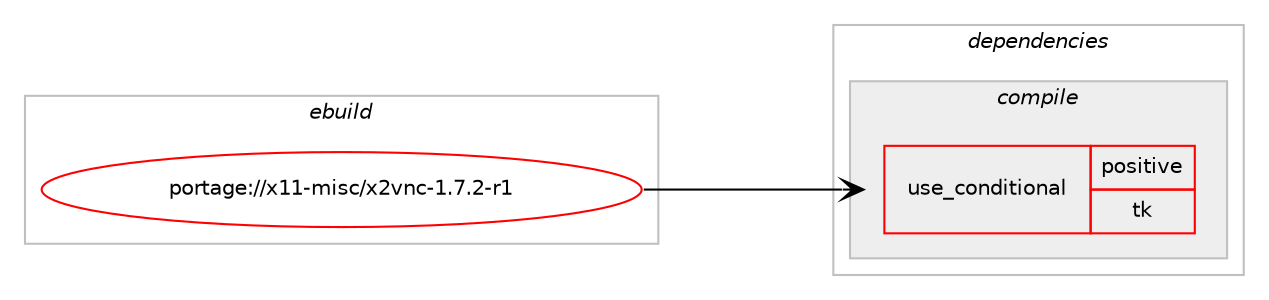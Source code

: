 digraph prolog {

# *************
# Graph options
# *************

newrank=true;
concentrate=true;
compound=true;
graph [rankdir=LR,fontname=Helvetica,fontsize=10,ranksep=1.5];#, ranksep=2.5, nodesep=0.2];
edge  [arrowhead=vee];
node  [fontname=Helvetica,fontsize=10];

# **********
# The ebuild
# **********

subgraph cluster_leftcol {
color=gray;
rank=same;
label=<<i>ebuild</i>>;
id [label="portage://x11-misc/x2vnc-1.7.2-r1", color=red, width=4, href="../x11-misc/x2vnc-1.7.2-r1.svg"];
}

# ****************
# The dependencies
# ****************

subgraph cluster_midcol {
color=gray;
label=<<i>dependencies</i>>;
subgraph cluster_compile {
fillcolor="#eeeeee";
style=filled;
label=<<i>compile</i>>;
subgraph cond2914 {
dependency4617 [label=<<TABLE BORDER="0" CELLBORDER="1" CELLSPACING="0" CELLPADDING="4"><TR><TD ROWSPAN="3" CELLPADDING="10">use_conditional</TD></TR><TR><TD>positive</TD></TR><TR><TD>tk</TD></TR></TABLE>>, shape=none, color=red];
# *** BEGIN UNKNOWN DEPENDENCY TYPE (TODO) ***
# dependency4617 -> package_dependency(portage://x11-misc/x2vnc-1.7.2-r1,install,no,dev-tcltk,expect,none,[,,],[],[])
# *** END UNKNOWN DEPENDENCY TYPE (TODO) ***

}
id:e -> dependency4617:w [weight=20,style="solid",arrowhead="vee"];
# *** BEGIN UNKNOWN DEPENDENCY TYPE (TODO) ***
# id -> package_dependency(portage://x11-misc/x2vnc-1.7.2-r1,install,no,x11-base,xorg-proto,none,[,,],[],[])
# *** END UNKNOWN DEPENDENCY TYPE (TODO) ***

# *** BEGIN UNKNOWN DEPENDENCY TYPE (TODO) ***
# id -> package_dependency(portage://x11-misc/x2vnc-1.7.2-r1,install,no,x11-libs,libX11,none,[,,],[],[])
# *** END UNKNOWN DEPENDENCY TYPE (TODO) ***

# *** BEGIN UNKNOWN DEPENDENCY TYPE (TODO) ***
# id -> package_dependency(portage://x11-misc/x2vnc-1.7.2-r1,install,no,x11-libs,libXScrnSaver,none,[,,],[],[])
# *** END UNKNOWN DEPENDENCY TYPE (TODO) ***

# *** BEGIN UNKNOWN DEPENDENCY TYPE (TODO) ***
# id -> package_dependency(portage://x11-misc/x2vnc-1.7.2-r1,install,no,x11-libs,libXext,none,[,,],[],[])
# *** END UNKNOWN DEPENDENCY TYPE (TODO) ***

# *** BEGIN UNKNOWN DEPENDENCY TYPE (TODO) ***
# id -> package_dependency(portage://x11-misc/x2vnc-1.7.2-r1,install,no,x11-libs,libXinerama,none,[,,],[],[])
# *** END UNKNOWN DEPENDENCY TYPE (TODO) ***

}
subgraph cluster_compileandrun {
fillcolor="#eeeeee";
style=filled;
label=<<i>compile and run</i>>;
}
subgraph cluster_run {
fillcolor="#eeeeee";
style=filled;
label=<<i>run</i>>;
# *** BEGIN UNKNOWN DEPENDENCY TYPE (TODO) ***
# id -> package_dependency(portage://x11-misc/x2vnc-1.7.2-r1,run,no,x11-libs,libX11,none,[,,],[],[])
# *** END UNKNOWN DEPENDENCY TYPE (TODO) ***

# *** BEGIN UNKNOWN DEPENDENCY TYPE (TODO) ***
# id -> package_dependency(portage://x11-misc/x2vnc-1.7.2-r1,run,no,x11-libs,libXScrnSaver,none,[,,],[],[])
# *** END UNKNOWN DEPENDENCY TYPE (TODO) ***

# *** BEGIN UNKNOWN DEPENDENCY TYPE (TODO) ***
# id -> package_dependency(portage://x11-misc/x2vnc-1.7.2-r1,run,no,x11-libs,libXext,none,[,,],[],[])
# *** END UNKNOWN DEPENDENCY TYPE (TODO) ***

# *** BEGIN UNKNOWN DEPENDENCY TYPE (TODO) ***
# id -> package_dependency(portage://x11-misc/x2vnc-1.7.2-r1,run,no,x11-libs,libXinerama,none,[,,],[],[])
# *** END UNKNOWN DEPENDENCY TYPE (TODO) ***

}
}

# **************
# The candidates
# **************

subgraph cluster_choices {
rank=same;
color=gray;
label=<<i>candidates</i>>;

}

}
